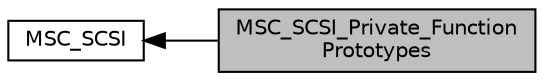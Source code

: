 digraph "MSC_SCSI_Private_FunctionPrototypes"
{
  edge [fontname="Helvetica",fontsize="10",labelfontname="Helvetica",labelfontsize="10"];
  node [fontname="Helvetica",fontsize="10",shape=record];
  rankdir=LR;
  Node0 [label="MSC_SCSI_Private_Function\lPrototypes",height=0.2,width=0.4,color="black", fillcolor="grey75", style="filled", fontcolor="black"];
  Node1 [label="MSC_SCSI",height=0.2,width=0.4,color="black", fillcolor="white", style="filled",URL="$group___m_s_c___s_c_s_i.html",tooltip="Mass storage SCSI layer module. "];
  Node1->Node0 [shape=plaintext, dir="back", style="solid"];
}
